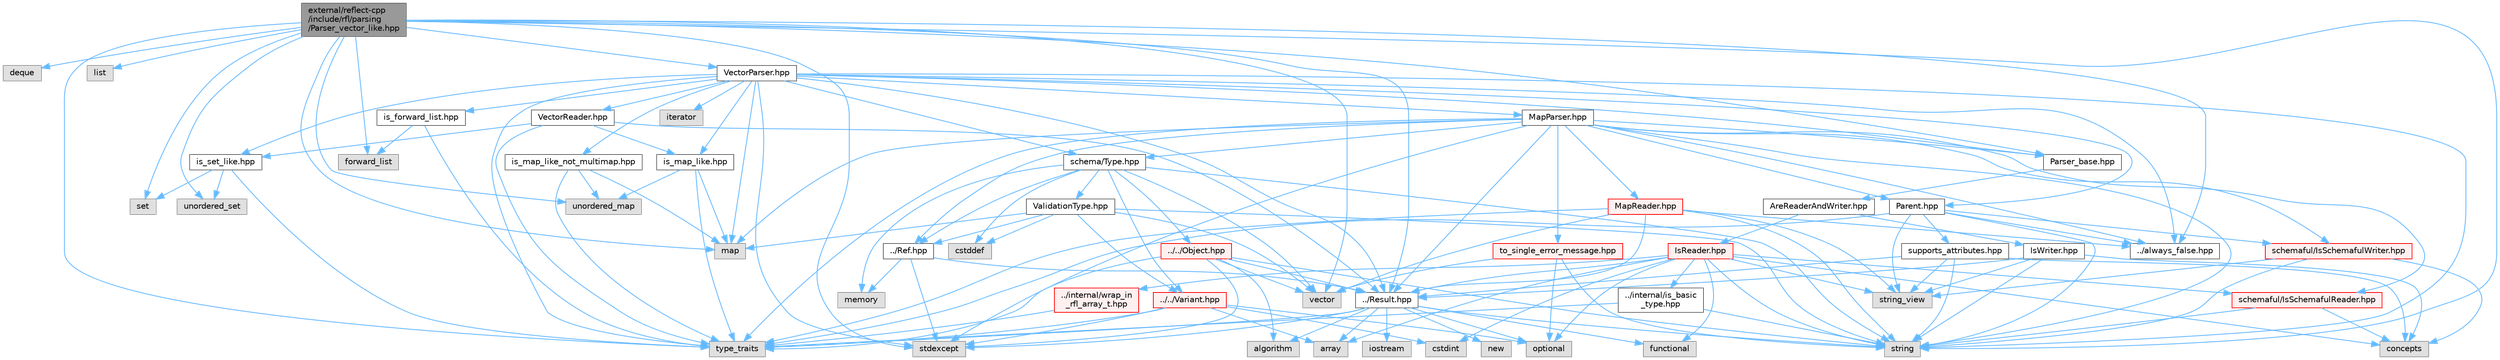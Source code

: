 digraph "external/reflect-cpp/include/rfl/parsing/Parser_vector_like.hpp"
{
 // LATEX_PDF_SIZE
  bgcolor="transparent";
  edge [fontname=Helvetica,fontsize=10,labelfontname=Helvetica,labelfontsize=10];
  node [fontname=Helvetica,fontsize=10,shape=box,height=0.2,width=0.4];
  Node1 [id="Node000001",label="external/reflect-cpp\l/include/rfl/parsing\l/Parser_vector_like.hpp",height=0.2,width=0.4,color="gray40", fillcolor="grey60", style="filled", fontcolor="black",tooltip=" "];
  Node1 -> Node2 [id="edge1_Node000001_Node000002",color="steelblue1",style="solid",tooltip=" "];
  Node2 [id="Node000002",label="deque",height=0.2,width=0.4,color="grey60", fillcolor="#E0E0E0", style="filled",tooltip=" "];
  Node1 -> Node3 [id="edge2_Node000001_Node000003",color="steelblue1",style="solid",tooltip=" "];
  Node3 [id="Node000003",label="forward_list",height=0.2,width=0.4,color="grey60", fillcolor="#E0E0E0", style="filled",tooltip=" "];
  Node1 -> Node4 [id="edge3_Node000001_Node000004",color="steelblue1",style="solid",tooltip=" "];
  Node4 [id="Node000004",label="list",height=0.2,width=0.4,color="grey60", fillcolor="#E0E0E0", style="filled",tooltip=" "];
  Node1 -> Node5 [id="edge4_Node000001_Node000005",color="steelblue1",style="solid",tooltip=" "];
  Node5 [id="Node000005",label="map",height=0.2,width=0.4,color="grey60", fillcolor="#E0E0E0", style="filled",tooltip=" "];
  Node1 -> Node6 [id="edge5_Node000001_Node000006",color="steelblue1",style="solid",tooltip=" "];
  Node6 [id="Node000006",label="set",height=0.2,width=0.4,color="grey60", fillcolor="#E0E0E0", style="filled",tooltip=" "];
  Node1 -> Node7 [id="edge6_Node000001_Node000007",color="steelblue1",style="solid",tooltip=" "];
  Node7 [id="Node000007",label="stdexcept",height=0.2,width=0.4,color="grey60", fillcolor="#E0E0E0", style="filled",tooltip=" "];
  Node1 -> Node8 [id="edge7_Node000001_Node000008",color="steelblue1",style="solid",tooltip=" "];
  Node8 [id="Node000008",label="string",height=0.2,width=0.4,color="grey60", fillcolor="#E0E0E0", style="filled",tooltip=" "];
  Node1 -> Node9 [id="edge8_Node000001_Node000009",color="steelblue1",style="solid",tooltip=" "];
  Node9 [id="Node000009",label="type_traits",height=0.2,width=0.4,color="grey60", fillcolor="#E0E0E0", style="filled",tooltip=" "];
  Node1 -> Node10 [id="edge9_Node000001_Node000010",color="steelblue1",style="solid",tooltip=" "];
  Node10 [id="Node000010",label="unordered_map",height=0.2,width=0.4,color="grey60", fillcolor="#E0E0E0", style="filled",tooltip=" "];
  Node1 -> Node11 [id="edge10_Node000001_Node000011",color="steelblue1",style="solid",tooltip=" "];
  Node11 [id="Node000011",label="unordered_set",height=0.2,width=0.4,color="grey60", fillcolor="#E0E0E0", style="filled",tooltip=" "];
  Node1 -> Node12 [id="edge11_Node000001_Node000012",color="steelblue1",style="solid",tooltip=" "];
  Node12 [id="Node000012",label="vector",height=0.2,width=0.4,color="grey60", fillcolor="#E0E0E0", style="filled",tooltip=" "];
  Node1 -> Node13 [id="edge12_Node000001_Node000013",color="steelblue1",style="solid",tooltip=" "];
  Node13 [id="Node000013",label="../Result.hpp",height=0.2,width=0.4,color="grey40", fillcolor="white", style="filled",URL="$_result_8hpp.html",tooltip=" "];
  Node13 -> Node14 [id="edge13_Node000013_Node000014",color="steelblue1",style="solid",tooltip=" "];
  Node14 [id="Node000014",label="algorithm",height=0.2,width=0.4,color="grey60", fillcolor="#E0E0E0", style="filled",tooltip=" "];
  Node13 -> Node15 [id="edge14_Node000013_Node000015",color="steelblue1",style="solid",tooltip=" "];
  Node15 [id="Node000015",label="array",height=0.2,width=0.4,color="grey60", fillcolor="#E0E0E0", style="filled",tooltip=" "];
  Node13 -> Node16 [id="edge15_Node000013_Node000016",color="steelblue1",style="solid",tooltip=" "];
  Node16 [id="Node000016",label="functional",height=0.2,width=0.4,color="grey60", fillcolor="#E0E0E0", style="filled",tooltip=" "];
  Node13 -> Node17 [id="edge16_Node000013_Node000017",color="steelblue1",style="solid",tooltip=" "];
  Node17 [id="Node000017",label="iostream",height=0.2,width=0.4,color="grey60", fillcolor="#E0E0E0", style="filled",tooltip=" "];
  Node13 -> Node18 [id="edge17_Node000013_Node000018",color="steelblue1",style="solid",tooltip=" "];
  Node18 [id="Node000018",label="new",height=0.2,width=0.4,color="grey60", fillcolor="#E0E0E0", style="filled",tooltip=" "];
  Node13 -> Node19 [id="edge18_Node000013_Node000019",color="steelblue1",style="solid",tooltip=" "];
  Node19 [id="Node000019",label="optional",height=0.2,width=0.4,color="grey60", fillcolor="#E0E0E0", style="filled",tooltip=" "];
  Node13 -> Node7 [id="edge19_Node000013_Node000007",color="steelblue1",style="solid",tooltip=" "];
  Node13 -> Node8 [id="edge20_Node000013_Node000008",color="steelblue1",style="solid",tooltip=" "];
  Node13 -> Node9 [id="edge21_Node000013_Node000009",color="steelblue1",style="solid",tooltip=" "];
  Node1 -> Node20 [id="edge22_Node000001_Node000020",color="steelblue1",style="solid",tooltip=" "];
  Node20 [id="Node000020",label="../always_false.hpp",height=0.2,width=0.4,color="grey40", fillcolor="white", style="filled",URL="$always__false_8hpp.html",tooltip=" "];
  Node1 -> Node21 [id="edge23_Node000001_Node000021",color="steelblue1",style="solid",tooltip=" "];
  Node21 [id="Node000021",label="Parser_base.hpp",height=0.2,width=0.4,color="grey40", fillcolor="white", style="filled",URL="$_parser__base_8hpp.html",tooltip=" "];
  Node21 -> Node22 [id="edge24_Node000021_Node000022",color="steelblue1",style="solid",tooltip=" "];
  Node22 [id="Node000022",label="AreReaderAndWriter.hpp",height=0.2,width=0.4,color="grey40", fillcolor="white", style="filled",URL="$_are_reader_and_writer_8hpp.html",tooltip=" "];
  Node22 -> Node23 [id="edge25_Node000022_Node000023",color="steelblue1",style="solid",tooltip=" "];
  Node23 [id="Node000023",label="IsReader.hpp",height=0.2,width=0.4,color="red", fillcolor="#FFF0F0", style="filled",URL="$_is_reader_8hpp.html",tooltip=" "];
  Node23 -> Node15 [id="edge26_Node000023_Node000015",color="steelblue1",style="solid",tooltip=" "];
  Node23 -> Node24 [id="edge27_Node000023_Node000024",color="steelblue1",style="solid",tooltip=" "];
  Node24 [id="Node000024",label="concepts",height=0.2,width=0.4,color="grey60", fillcolor="#E0E0E0", style="filled",tooltip=" "];
  Node23 -> Node25 [id="edge28_Node000023_Node000025",color="steelblue1",style="solid",tooltip=" "];
  Node25 [id="Node000025",label="cstdint",height=0.2,width=0.4,color="grey60", fillcolor="#E0E0E0", style="filled",tooltip=" "];
  Node23 -> Node16 [id="edge29_Node000023_Node000016",color="steelblue1",style="solid",tooltip=" "];
  Node23 -> Node19 [id="edge30_Node000023_Node000019",color="steelblue1",style="solid",tooltip=" "];
  Node23 -> Node8 [id="edge31_Node000023_Node000008",color="steelblue1",style="solid",tooltip=" "];
  Node23 -> Node26 [id="edge32_Node000023_Node000026",color="steelblue1",style="solid",tooltip=" "];
  Node26 [id="Node000026",label="string_view",height=0.2,width=0.4,color="grey60", fillcolor="#E0E0E0", style="filled",tooltip=" "];
  Node23 -> Node13 [id="edge33_Node000023_Node000013",color="steelblue1",style="solid",tooltip=" "];
  Node23 -> Node27 [id="edge34_Node000023_Node000027",color="steelblue1",style="solid",tooltip=" "];
  Node27 [id="Node000027",label="../internal/is_basic\l_type.hpp",height=0.2,width=0.4,color="grey40", fillcolor="white", style="filled",URL="$is__basic__type_8hpp.html",tooltip=" "];
  Node27 -> Node8 [id="edge35_Node000027_Node000008",color="steelblue1",style="solid",tooltip=" "];
  Node27 -> Node9 [id="edge36_Node000027_Node000009",color="steelblue1",style="solid",tooltip=" "];
  Node23 -> Node28 [id="edge37_Node000023_Node000028",color="steelblue1",style="solid",tooltip=" "];
  Node28 [id="Node000028",label="../internal/wrap_in\l_rfl_array_t.hpp",height=0.2,width=0.4,color="red", fillcolor="#FFF0F0", style="filled",URL="$wrap__in__rfl__array__t_8hpp.html",tooltip=" "];
  Node28 -> Node9 [id="edge38_Node000028_Node000009",color="steelblue1",style="solid",tooltip=" "];
  Node23 -> Node33 [id="edge39_Node000023_Node000033",color="steelblue1",style="solid",tooltip=" "];
  Node33 [id="Node000033",label="schemaful/IsSchemafulReader.hpp",height=0.2,width=0.4,color="red", fillcolor="#FFF0F0", style="filled",URL="$_is_schemaful_reader_8hpp.html",tooltip=" "];
  Node33 -> Node24 [id="edge40_Node000033_Node000024",color="steelblue1",style="solid",tooltip=" "];
  Node33 -> Node8 [id="edge41_Node000033_Node000008",color="steelblue1",style="solid",tooltip=" "];
  Node22 -> Node35 [id="edge42_Node000022_Node000035",color="steelblue1",style="solid",tooltip=" "];
  Node35 [id="Node000035",label="IsWriter.hpp",height=0.2,width=0.4,color="grey40", fillcolor="white", style="filled",URL="$_is_writer_8hpp.html",tooltip=" "];
  Node35 -> Node24 [id="edge43_Node000035_Node000024",color="steelblue1",style="solid",tooltip=" "];
  Node35 -> Node8 [id="edge44_Node000035_Node000008",color="steelblue1",style="solid",tooltip=" "];
  Node35 -> Node26 [id="edge45_Node000035_Node000026",color="steelblue1",style="solid",tooltip=" "];
  Node35 -> Node13 [id="edge46_Node000035_Node000013",color="steelblue1",style="solid",tooltip=" "];
  Node1 -> Node36 [id="edge47_Node000001_Node000036",color="steelblue1",style="solid",tooltip=" "];
  Node36 [id="Node000036",label="VectorParser.hpp",height=0.2,width=0.4,color="grey40", fillcolor="white", style="filled",URL="$_vector_parser_8hpp.html",tooltip=" "];
  Node36 -> Node37 [id="edge48_Node000036_Node000037",color="steelblue1",style="solid",tooltip=" "];
  Node37 [id="Node000037",label="iterator",height=0.2,width=0.4,color="grey60", fillcolor="#E0E0E0", style="filled",tooltip=" "];
  Node36 -> Node5 [id="edge49_Node000036_Node000005",color="steelblue1",style="solid",tooltip=" "];
  Node36 -> Node7 [id="edge50_Node000036_Node000007",color="steelblue1",style="solid",tooltip=" "];
  Node36 -> Node8 [id="edge51_Node000036_Node000008",color="steelblue1",style="solid",tooltip=" "];
  Node36 -> Node9 [id="edge52_Node000036_Node000009",color="steelblue1",style="solid",tooltip=" "];
  Node36 -> Node13 [id="edge53_Node000036_Node000013",color="steelblue1",style="solid",tooltip=" "];
  Node36 -> Node20 [id="edge54_Node000036_Node000020",color="steelblue1",style="solid",tooltip=" "];
  Node36 -> Node38 [id="edge55_Node000036_Node000038",color="steelblue1",style="solid",tooltip=" "];
  Node38 [id="Node000038",label="MapParser.hpp",height=0.2,width=0.4,color="grey40", fillcolor="white", style="filled",URL="$_map_parser_8hpp.html",tooltip=" "];
  Node38 -> Node5 [id="edge56_Node000038_Node000005",color="steelblue1",style="solid",tooltip=" "];
  Node38 -> Node7 [id="edge57_Node000038_Node000007",color="steelblue1",style="solid",tooltip=" "];
  Node38 -> Node8 [id="edge58_Node000038_Node000008",color="steelblue1",style="solid",tooltip=" "];
  Node38 -> Node9 [id="edge59_Node000038_Node000009",color="steelblue1",style="solid",tooltip=" "];
  Node38 -> Node39 [id="edge60_Node000038_Node000039",color="steelblue1",style="solid",tooltip=" "];
  Node39 [id="Node000039",label="../Ref.hpp",height=0.2,width=0.4,color="grey40", fillcolor="white", style="filled",URL="$_ref_8hpp.html",tooltip=" "];
  Node39 -> Node40 [id="edge61_Node000039_Node000040",color="steelblue1",style="solid",tooltip=" "];
  Node40 [id="Node000040",label="memory",height=0.2,width=0.4,color="grey60", fillcolor="#E0E0E0", style="filled",tooltip=" "];
  Node39 -> Node7 [id="edge62_Node000039_Node000007",color="steelblue1",style="solid",tooltip=" "];
  Node39 -> Node13 [id="edge63_Node000039_Node000013",color="steelblue1",style="solid",tooltip=" "];
  Node38 -> Node13 [id="edge64_Node000038_Node000013",color="steelblue1",style="solid",tooltip=" "];
  Node38 -> Node20 [id="edge65_Node000038_Node000020",color="steelblue1",style="solid",tooltip=" "];
  Node38 -> Node41 [id="edge66_Node000038_Node000041",color="steelblue1",style="solid",tooltip=" "];
  Node41 [id="Node000041",label="MapReader.hpp",height=0.2,width=0.4,color="red", fillcolor="#FFF0F0", style="filled",URL="$_map_reader_8hpp.html",tooltip=" "];
  Node41 -> Node8 [id="edge67_Node000041_Node000008",color="steelblue1",style="solid",tooltip=" "];
  Node41 -> Node26 [id="edge68_Node000041_Node000026",color="steelblue1",style="solid",tooltip=" "];
  Node41 -> Node9 [id="edge69_Node000041_Node000009",color="steelblue1",style="solid",tooltip=" "];
  Node41 -> Node12 [id="edge70_Node000041_Node000012",color="steelblue1",style="solid",tooltip=" "];
  Node41 -> Node13 [id="edge71_Node000041_Node000013",color="steelblue1",style="solid",tooltip=" "];
  Node41 -> Node20 [id="edge72_Node000041_Node000020",color="steelblue1",style="solid",tooltip=" "];
  Node38 -> Node43 [id="edge73_Node000038_Node000043",color="steelblue1",style="solid",tooltip=" "];
  Node43 [id="Node000043",label="Parent.hpp",height=0.2,width=0.4,color="grey40", fillcolor="white", style="filled",URL="$_parent_8hpp.html",tooltip=" "];
  Node43 -> Node8 [id="edge74_Node000043_Node000008",color="steelblue1",style="solid",tooltip=" "];
  Node43 -> Node26 [id="edge75_Node000043_Node000026",color="steelblue1",style="solid",tooltip=" "];
  Node43 -> Node9 [id="edge76_Node000043_Node000009",color="steelblue1",style="solid",tooltip=" "];
  Node43 -> Node20 [id="edge77_Node000043_Node000020",color="steelblue1",style="solid",tooltip=" "];
  Node43 -> Node44 [id="edge78_Node000043_Node000044",color="steelblue1",style="solid",tooltip=" "];
  Node44 [id="Node000044",label="schemaful/IsSchemafulWriter.hpp",height=0.2,width=0.4,color="red", fillcolor="#FFF0F0", style="filled",URL="$_is_schemaful_writer_8hpp.html",tooltip=" "];
  Node44 -> Node24 [id="edge79_Node000044_Node000024",color="steelblue1",style="solid",tooltip=" "];
  Node44 -> Node8 [id="edge80_Node000044_Node000008",color="steelblue1",style="solid",tooltip=" "];
  Node44 -> Node26 [id="edge81_Node000044_Node000026",color="steelblue1",style="solid",tooltip=" "];
  Node43 -> Node45 [id="edge82_Node000043_Node000045",color="steelblue1",style="solid",tooltip=" "];
  Node45 [id="Node000045",label="supports_attributes.hpp",height=0.2,width=0.4,color="grey40", fillcolor="white", style="filled",URL="$supports__attributes_8hpp.html",tooltip=" "];
  Node45 -> Node24 [id="edge83_Node000045_Node000024",color="steelblue1",style="solid",tooltip=" "];
  Node45 -> Node8 [id="edge84_Node000045_Node000008",color="steelblue1",style="solid",tooltip=" "];
  Node45 -> Node26 [id="edge85_Node000045_Node000026",color="steelblue1",style="solid",tooltip=" "];
  Node45 -> Node13 [id="edge86_Node000045_Node000013",color="steelblue1",style="solid",tooltip=" "];
  Node38 -> Node21 [id="edge87_Node000038_Node000021",color="steelblue1",style="solid",tooltip=" "];
  Node38 -> Node46 [id="edge88_Node000038_Node000046",color="steelblue1",style="solid",tooltip=" "];
  Node46 [id="Node000046",label="schema/Type.hpp",height=0.2,width=0.4,color="grey40", fillcolor="white", style="filled",URL="$parsing_2schema_2_type_8hpp.html",tooltip=" "];
  Node46 -> Node30 [id="edge89_Node000046_Node000030",color="steelblue1",style="solid",tooltip=" "];
  Node30 [id="Node000030",label="cstddef",height=0.2,width=0.4,color="grey60", fillcolor="#E0E0E0", style="filled",tooltip=" "];
  Node46 -> Node40 [id="edge90_Node000046_Node000040",color="steelblue1",style="solid",tooltip=" "];
  Node46 -> Node8 [id="edge91_Node000046_Node000008",color="steelblue1",style="solid",tooltip=" "];
  Node46 -> Node12 [id="edge92_Node000046_Node000012",color="steelblue1",style="solid",tooltip=" "];
  Node46 -> Node47 [id="edge93_Node000046_Node000047",color="steelblue1",style="solid",tooltip=" "];
  Node47 [id="Node000047",label="../../Object.hpp",height=0.2,width=0.4,color="red", fillcolor="#FFF0F0", style="filled",URL="$_object_8hpp.html",tooltip=" "];
  Node47 -> Node14 [id="edge94_Node000047_Node000014",color="steelblue1",style="solid",tooltip=" "];
  Node47 -> Node7 [id="edge95_Node000047_Node000007",color="steelblue1",style="solid",tooltip=" "];
  Node47 -> Node8 [id="edge96_Node000047_Node000008",color="steelblue1",style="solid",tooltip=" "];
  Node47 -> Node9 [id="edge97_Node000047_Node000009",color="steelblue1",style="solid",tooltip=" "];
  Node47 -> Node12 [id="edge98_Node000047_Node000012",color="steelblue1",style="solid",tooltip=" "];
  Node47 -> Node13 [id="edge99_Node000047_Node000013",color="steelblue1",style="solid",tooltip=" "];
  Node46 -> Node39 [id="edge100_Node000046_Node000039",color="steelblue1",style="solid",tooltip=" "];
  Node46 -> Node48 [id="edge101_Node000046_Node000048",color="steelblue1",style="solid",tooltip=" "];
  Node48 [id="Node000048",label="../../Variant.hpp",height=0.2,width=0.4,color="red", fillcolor="#FFF0F0", style="filled",URL="$_variant_8hpp.html",tooltip=" "];
  Node48 -> Node15 [id="edge102_Node000048_Node000015",color="steelblue1",style="solid",tooltip=" "];
  Node48 -> Node25 [id="edge103_Node000048_Node000025",color="steelblue1",style="solid",tooltip=" "];
  Node48 -> Node19 [id="edge104_Node000048_Node000019",color="steelblue1",style="solid",tooltip=" "];
  Node48 -> Node7 [id="edge105_Node000048_Node000007",color="steelblue1",style="solid",tooltip=" "];
  Node48 -> Node9 [id="edge106_Node000048_Node000009",color="steelblue1",style="solid",tooltip=" "];
  Node46 -> Node59 [id="edge107_Node000046_Node000059",color="steelblue1",style="solid",tooltip=" "];
  Node59 [id="Node000059",label="ValidationType.hpp",height=0.2,width=0.4,color="grey40", fillcolor="white", style="filled",URL="$_validation_type_8hpp.html",tooltip=" "];
  Node59 -> Node30 [id="edge108_Node000059_Node000030",color="steelblue1",style="solid",tooltip=" "];
  Node59 -> Node5 [id="edge109_Node000059_Node000005",color="steelblue1",style="solid",tooltip=" "];
  Node59 -> Node8 [id="edge110_Node000059_Node000008",color="steelblue1",style="solid",tooltip=" "];
  Node59 -> Node12 [id="edge111_Node000059_Node000012",color="steelblue1",style="solid",tooltip=" "];
  Node59 -> Node39 [id="edge112_Node000059_Node000039",color="steelblue1",style="solid",tooltip=" "];
  Node59 -> Node48 [id="edge113_Node000059_Node000048",color="steelblue1",style="solid",tooltip=" "];
  Node38 -> Node33 [id="edge114_Node000038_Node000033",color="steelblue1",style="solid",tooltip=" "];
  Node38 -> Node44 [id="edge115_Node000038_Node000044",color="steelblue1",style="solid",tooltip=" "];
  Node38 -> Node60 [id="edge116_Node000038_Node000060",color="steelblue1",style="solid",tooltip=" "];
  Node60 [id="Node000060",label="to_single_error_message.hpp",height=0.2,width=0.4,color="red", fillcolor="#FFF0F0", style="filled",URL="$to__single__error__message_8hpp.html",tooltip=" "];
  Node60 -> Node19 [id="edge117_Node000060_Node000019",color="steelblue1",style="solid",tooltip=" "];
  Node60 -> Node8 [id="edge118_Node000060_Node000008",color="steelblue1",style="solid",tooltip=" "];
  Node60 -> Node12 [id="edge119_Node000060_Node000012",color="steelblue1",style="solid",tooltip=" "];
  Node36 -> Node43 [id="edge120_Node000036_Node000043",color="steelblue1",style="solid",tooltip=" "];
  Node36 -> Node21 [id="edge121_Node000036_Node000021",color="steelblue1",style="solid",tooltip=" "];
  Node36 -> Node63 [id="edge122_Node000036_Node000063",color="steelblue1",style="solid",tooltip=" "];
  Node63 [id="Node000063",label="VectorReader.hpp",height=0.2,width=0.4,color="grey40", fillcolor="white", style="filled",URL="$_vector_reader_8hpp.html",tooltip=" "];
  Node63 -> Node9 [id="edge123_Node000063_Node000009",color="steelblue1",style="solid",tooltip=" "];
  Node63 -> Node13 [id="edge124_Node000063_Node000013",color="steelblue1",style="solid",tooltip=" "];
  Node63 -> Node64 [id="edge125_Node000063_Node000064",color="steelblue1",style="solid",tooltip=" "];
  Node64 [id="Node000064",label="is_map_like.hpp",height=0.2,width=0.4,color="grey40", fillcolor="white", style="filled",URL="$is__map__like_8hpp.html",tooltip=" "];
  Node64 -> Node5 [id="edge126_Node000064_Node000005",color="steelblue1",style="solid",tooltip=" "];
  Node64 -> Node9 [id="edge127_Node000064_Node000009",color="steelblue1",style="solid",tooltip=" "];
  Node64 -> Node10 [id="edge128_Node000064_Node000010",color="steelblue1",style="solid",tooltip=" "];
  Node63 -> Node65 [id="edge129_Node000063_Node000065",color="steelblue1",style="solid",tooltip=" "];
  Node65 [id="Node000065",label="is_set_like.hpp",height=0.2,width=0.4,color="grey40", fillcolor="white", style="filled",URL="$is__set__like_8hpp.html",tooltip=" "];
  Node65 -> Node6 [id="edge130_Node000065_Node000006",color="steelblue1",style="solid",tooltip=" "];
  Node65 -> Node9 [id="edge131_Node000065_Node000009",color="steelblue1",style="solid",tooltip=" "];
  Node65 -> Node11 [id="edge132_Node000065_Node000011",color="steelblue1",style="solid",tooltip=" "];
  Node36 -> Node66 [id="edge133_Node000036_Node000066",color="steelblue1",style="solid",tooltip=" "];
  Node66 [id="Node000066",label="is_forward_list.hpp",height=0.2,width=0.4,color="grey40", fillcolor="white", style="filled",URL="$is__forward__list_8hpp.html",tooltip=" "];
  Node66 -> Node3 [id="edge134_Node000066_Node000003",color="steelblue1",style="solid",tooltip=" "];
  Node66 -> Node9 [id="edge135_Node000066_Node000009",color="steelblue1",style="solid",tooltip=" "];
  Node36 -> Node64 [id="edge136_Node000036_Node000064",color="steelblue1",style="solid",tooltip=" "];
  Node36 -> Node67 [id="edge137_Node000036_Node000067",color="steelblue1",style="solid",tooltip=" "];
  Node67 [id="Node000067",label="is_map_like_not_multimap.hpp",height=0.2,width=0.4,color="grey40", fillcolor="white", style="filled",URL="$is__map__like__not__multimap_8hpp.html",tooltip=" "];
  Node67 -> Node5 [id="edge138_Node000067_Node000005",color="steelblue1",style="solid",tooltip=" "];
  Node67 -> Node9 [id="edge139_Node000067_Node000009",color="steelblue1",style="solid",tooltip=" "];
  Node67 -> Node10 [id="edge140_Node000067_Node000010",color="steelblue1",style="solid",tooltip=" "];
  Node36 -> Node65 [id="edge141_Node000036_Node000065",color="steelblue1",style="solid",tooltip=" "];
  Node36 -> Node46 [id="edge142_Node000036_Node000046",color="steelblue1",style="solid",tooltip=" "];
}
